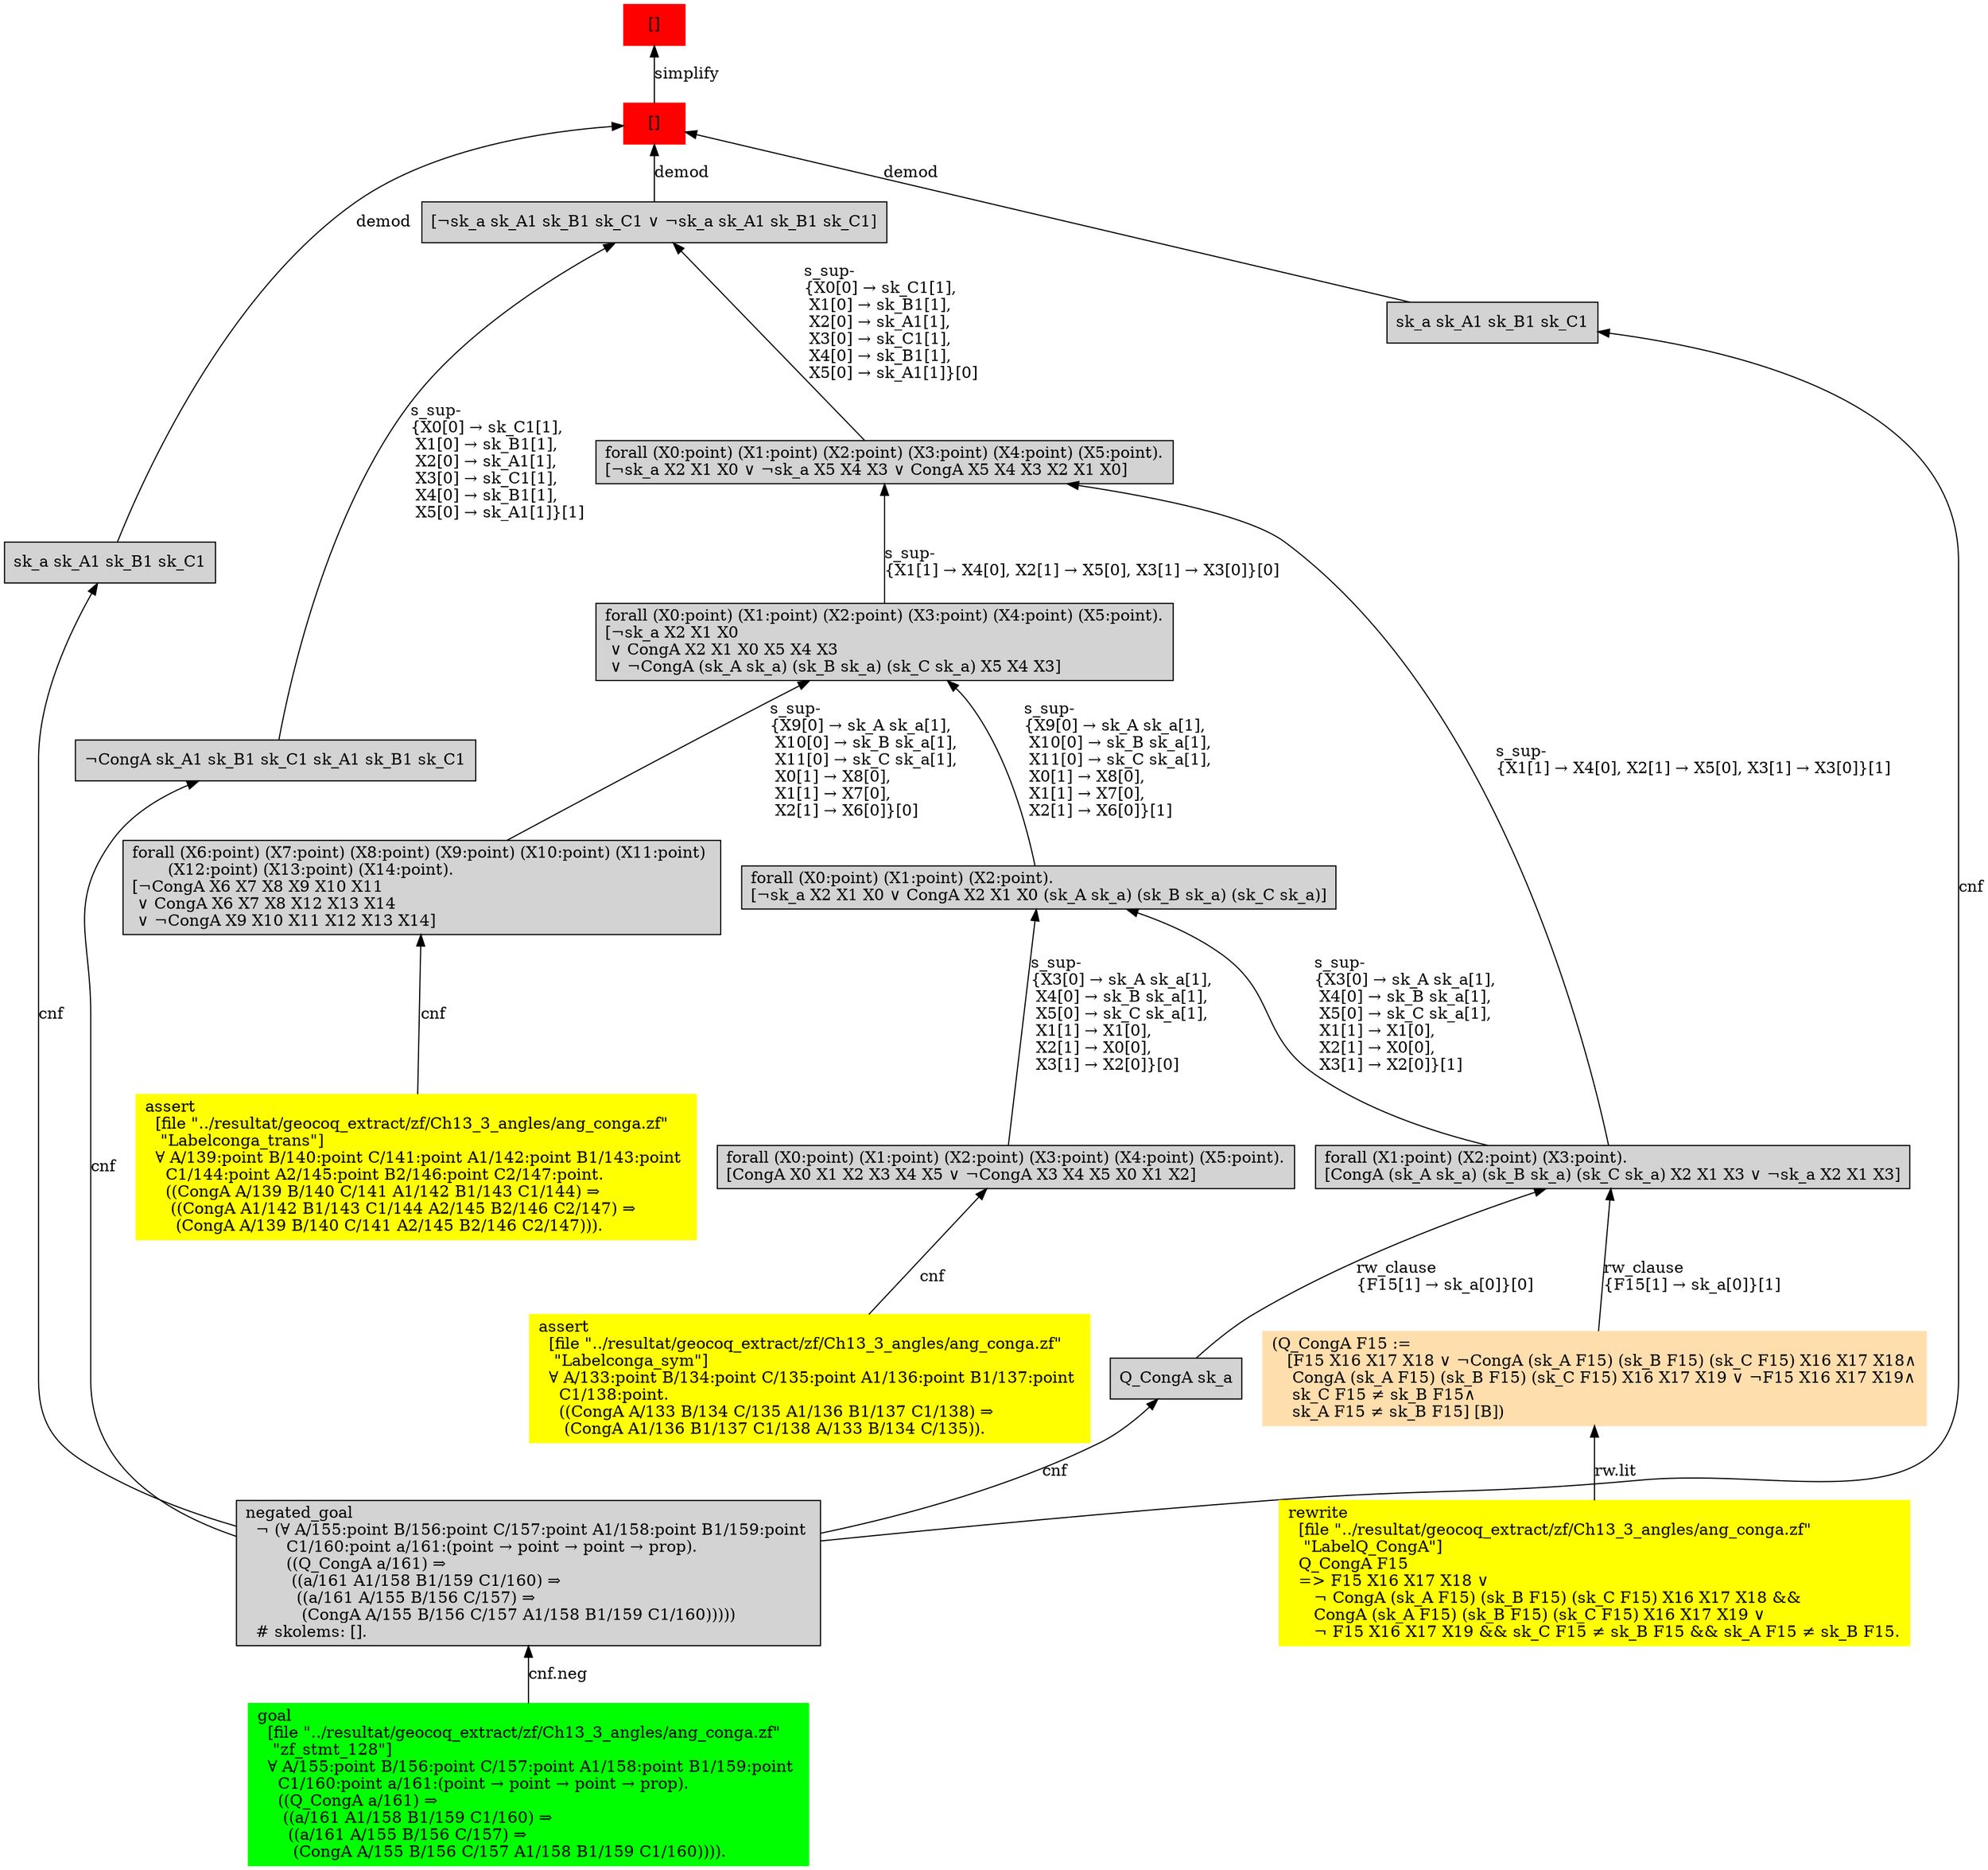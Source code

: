 digraph "unsat_graph" {
  vertex_0 [color=red, label="[]", shape=box, style=filled];
  vertex_0 -> vertex_1 [label="simplify", dir="back"];
  vertex_1 [color=red, label="[]", shape=box, style=filled];
  vertex_1 -> vertex_2 [label="demod", dir="back"];
  vertex_2 [shape=box, label="sk_a sk_A1 sk_B1 sk_C1\l", style=filled];
  vertex_2 -> vertex_3 [label="cnf", dir="back"];
  vertex_3 [shape=box, label="negated_goal\l  ¬ (∀ A/155:point B/156:point C/157:point A1/158:point B1/159:point \l        C1/160:point a/161:(point → point → point → prop).\l        ((Q_CongA a/161) ⇒\l         ((a/161 A1/158 B1/159 C1/160) ⇒\l          ((a/161 A/155 B/156 C/157) ⇒\l           (CongA A/155 B/156 C/157 A1/158 B1/159 C1/160)))))\l  # skolems: [].\l", style=filled];
  vertex_3 -> vertex_4 [label="cnf.neg", dir="back"];
  vertex_4 [color=green, shape=box, label="goal\l  [file \"../resultat/geocoq_extract/zf/Ch13_3_angles/ang_conga.zf\" \l   \"zf_stmt_128\"]\l  ∀ A/155:point B/156:point C/157:point A1/158:point B1/159:point \l    C1/160:point a/161:(point → point → point → prop).\l    ((Q_CongA a/161) ⇒\l     ((a/161 A1/158 B1/159 C1/160) ⇒\l      ((a/161 A/155 B/156 C/157) ⇒\l       (CongA A/155 B/156 C/157 A1/158 B1/159 C1/160)))).\l", style=filled];
  vertex_1 -> vertex_5 [label="demod", dir="back"];
  vertex_5 [shape=box, label="sk_a sk_A1 sk_B1 sk_C1\l", style=filled];
  vertex_5 -> vertex_3 [label="cnf", dir="back"];
  vertex_1 -> vertex_6 [label="demod", dir="back"];
  vertex_6 [shape=box, label="[¬sk_a sk_A1 sk_B1 sk_C1 ∨ ¬sk_a sk_A1 sk_B1 sk_C1]\l", style=filled];
  vertex_6 -> vertex_7 [label="s_sup-\l\{X0[0] → sk_C1[1], \l X1[0] → sk_B1[1], \l X2[0] → sk_A1[1], \l X3[0] → sk_C1[1], \l X4[0] → sk_B1[1], \l X5[0] → sk_A1[1]\}[1]\l", dir="back"];
  vertex_7 [shape=box, label="¬CongA sk_A1 sk_B1 sk_C1 sk_A1 sk_B1 sk_C1\l", style=filled];
  vertex_7 -> vertex_3 [label="cnf", dir="back"];
  vertex_6 -> vertex_8 [label="s_sup-\l\{X0[0] → sk_C1[1], \l X1[0] → sk_B1[1], \l X2[0] → sk_A1[1], \l X3[0] → sk_C1[1], \l X4[0] → sk_B1[1], \l X5[0] → sk_A1[1]\}[0]\l", dir="back"];
  vertex_8 [shape=box, label="forall (X0:point) (X1:point) (X2:point) (X3:point) (X4:point) (X5:point).\l[¬sk_a X2 X1 X0 ∨ ¬sk_a X5 X4 X3 ∨ CongA X5 X4 X3 X2 X1 X0]\l", style=filled];
  vertex_8 -> vertex_9 [label="s_sup-\l\{X1[1] → X4[0], X2[1] → X5[0], X3[1] → X3[0]\}[0]\l", dir="back"];
  vertex_9 [shape=box, label="forall (X0:point) (X1:point) (X2:point) (X3:point) (X4:point) (X5:point).\l[¬sk_a X2 X1 X0\l ∨ CongA X2 X1 X0 X5 X4 X3\l ∨ ¬CongA (sk_A sk_a) (sk_B sk_a) (sk_C sk_a) X5 X4 X3]\l", style=filled];
  vertex_9 -> vertex_10 [label="s_sup-\l\{X9[0] → sk_A sk_a[1], \l X10[0] → sk_B sk_a[1], \l X11[0] → sk_C sk_a[1], \l X0[1] → X8[0], \l X1[1] → X7[0], \l X2[1] → X6[0]\}[0]\l", dir="back"];
  vertex_10 [shape=box, label="forall (X6:point) (X7:point) (X8:point) (X9:point) (X10:point) (X11:point) \l       (X12:point) (X13:point) (X14:point).\l[¬CongA X6 X7 X8 X9 X10 X11\l ∨ CongA X6 X7 X8 X12 X13 X14\l ∨ ¬CongA X9 X10 X11 X12 X13 X14]\l", style=filled];
  vertex_10 -> vertex_11 [label="cnf", dir="back"];
  vertex_11 [color=yellow, shape=box, label="assert\l  [file \"../resultat/geocoq_extract/zf/Ch13_3_angles/ang_conga.zf\" \l   \"Labelconga_trans\"]\l  ∀ A/139:point B/140:point C/141:point A1/142:point B1/143:point \l    C1/144:point A2/145:point B2/146:point C2/147:point.\l    ((CongA A/139 B/140 C/141 A1/142 B1/143 C1/144) ⇒\l     ((CongA A1/142 B1/143 C1/144 A2/145 B2/146 C2/147) ⇒\l      (CongA A/139 B/140 C/141 A2/145 B2/146 C2/147))).\l", style=filled];
  vertex_9 -> vertex_12 [label="s_sup-\l\{X9[0] → sk_A sk_a[1], \l X10[0] → sk_B sk_a[1], \l X11[0] → sk_C sk_a[1], \l X0[1] → X8[0], \l X1[1] → X7[0], \l X2[1] → X6[0]\}[1]\l", dir="back"];
  vertex_12 [shape=box, label="forall (X0:point) (X1:point) (X2:point).\l[¬sk_a X2 X1 X0 ∨ CongA X2 X1 X0 (sk_A sk_a) (sk_B sk_a) (sk_C sk_a)]\l", style=filled];
  vertex_12 -> vertex_13 [label="s_sup-\l\{X3[0] → sk_A sk_a[1], \l X4[0] → sk_B sk_a[1], \l X5[0] → sk_C sk_a[1], \l X1[1] → X1[0], \l X2[1] → X0[0], \l X3[1] → X2[0]\}[0]\l", dir="back"];
  vertex_13 [shape=box, label="forall (X0:point) (X1:point) (X2:point) (X3:point) (X4:point) (X5:point).\l[CongA X0 X1 X2 X3 X4 X5 ∨ ¬CongA X3 X4 X5 X0 X1 X2]\l", style=filled];
  vertex_13 -> vertex_14 [label="cnf", dir="back"];
  vertex_14 [color=yellow, shape=box, label="assert\l  [file \"../resultat/geocoq_extract/zf/Ch13_3_angles/ang_conga.zf\" \l   \"Labelconga_sym\"]\l  ∀ A/133:point B/134:point C/135:point A1/136:point B1/137:point \l    C1/138:point.\l    ((CongA A/133 B/134 C/135 A1/136 B1/137 C1/138) ⇒\l     (CongA A1/136 B1/137 C1/138 A/133 B/134 C/135)).\l", style=filled];
  vertex_12 -> vertex_15 [label="s_sup-\l\{X3[0] → sk_A sk_a[1], \l X4[0] → sk_B sk_a[1], \l X5[0] → sk_C sk_a[1], \l X1[1] → X1[0], \l X2[1] → X0[0], \l X3[1] → X2[0]\}[1]\l", dir="back"];
  vertex_15 [shape=box, label="forall (X1:point) (X2:point) (X3:point).\l[CongA (sk_A sk_a) (sk_B sk_a) (sk_C sk_a) X2 X1 X3 ∨ ¬sk_a X2 X1 X3]\l", style=filled];
  vertex_15 -> vertex_16 [label="rw_clause\l\{F15[1] → sk_a[0]\}[1]\l", dir="back"];
  vertex_16 [color=navajowhite, shape=box, label="(Q_CongA F15 :=\l   [F15 X16 X17 X18 ∨ ¬CongA (sk_A F15) (sk_B F15) (sk_C F15) X16 X17 X18∧\l    CongA (sk_A F15) (sk_B F15) (sk_C F15) X16 X17 X19 ∨ ¬F15 X16 X17 X19∧\l    sk_C F15 ≠ sk_B F15∧\l    sk_A F15 ≠ sk_B F15] [B])\l", style=filled];
  vertex_16 -> vertex_17 [label="rw.lit", dir="back"];
  vertex_17 [color=yellow, shape=box, label="rewrite\l  [file \"../resultat/geocoq_extract/zf/Ch13_3_angles/ang_conga.zf\" \l   \"LabelQ_CongA\"]\l  Q_CongA F15\l  =\> F15 X16 X17 X18 ∨ \l     ¬ CongA (sk_A F15) (sk_B F15) (sk_C F15) X16 X17 X18 && \l     CongA (sk_A F15) (sk_B F15) (sk_C F15) X16 X17 X19 ∨ \l     ¬ F15 X16 X17 X19 && sk_C F15 ≠ sk_B F15 && sk_A F15 ≠ sk_B F15.\l", style=filled];
  vertex_15 -> vertex_18 [label="rw_clause\l\{F15[1] → sk_a[0]\}[0]\l", dir="back"];
  vertex_18 [shape=box, label="Q_CongA sk_a\l", style=filled];
  vertex_18 -> vertex_3 [label="cnf", dir="back"];
  vertex_8 -> vertex_15 [label="s_sup-\l\{X1[1] → X4[0], X2[1] → X5[0], X3[1] → X3[0]\}[1]\l", dir="back"];
  }


